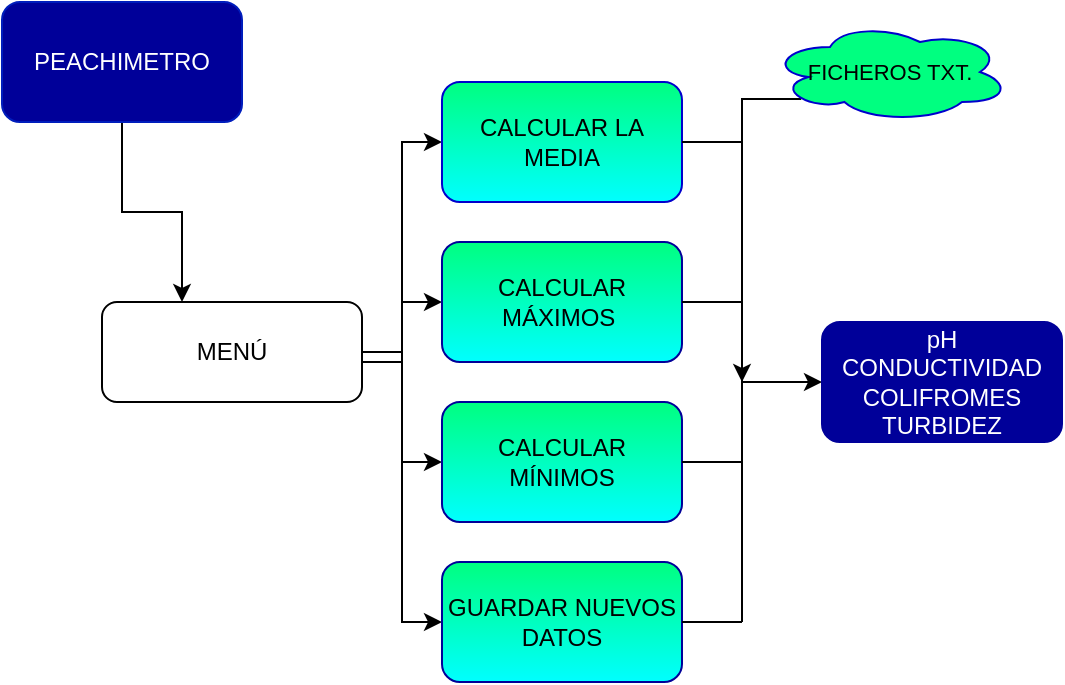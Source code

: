 <mxfile version="14.6.13" type="device"><diagram id="yb3Xr0WLqXGe0t12s23g" name="Página-1"><mxGraphModel dx="768" dy="474" grid="1" gridSize="10" guides="1" tooltips="1" connect="1" arrows="1" fold="1" page="1" pageScale="1" pageWidth="827" pageHeight="1169" math="0" shadow="0"><root><mxCell id="0"/><mxCell id="1" parent="0"/><mxCell id="i44b44MgitBMcWF986yX-42" value="" style="edgeStyle=orthogonalEdgeStyle;rounded=0;orthogonalLoop=1;jettySize=auto;html=1;" parent="1" source="i44b44MgitBMcWF986yX-40" target="i44b44MgitBMcWF986yX-41" edge="1"><mxGeometry relative="1" as="geometry"><Array as="points"><mxPoint x="90" y="135"/><mxPoint x="120" y="135"/></Array></mxGeometry></mxCell><mxCell id="i44b44MgitBMcWF986yX-40" value="PEACHIMETRO" style="rounded=1;whiteSpace=wrap;html=1;strokeColor=#001DBC;fontColor=#ffffff;fillColor=#000099;" parent="1" vertex="1"><mxGeometry x="30" y="30" width="120" height="60" as="geometry"/></mxCell><mxCell id="i44b44MgitBMcWF986yX-54" style="edgeStyle=orthogonalEdgeStyle;rounded=0;orthogonalLoop=1;jettySize=auto;html=1;exitX=1;exitY=0.5;exitDx=0;exitDy=0;entryX=0;entryY=0.5;entryDx=0;entryDy=0;" parent="1" source="i44b44MgitBMcWF986yX-41" target="i44b44MgitBMcWF986yX-44" edge="1"><mxGeometry relative="1" as="geometry"><Array as="points"><mxPoint x="230" y="100"/></Array></mxGeometry></mxCell><mxCell id="i44b44MgitBMcWF986yX-56" style="edgeStyle=orthogonalEdgeStyle;rounded=0;orthogonalLoop=1;jettySize=auto;html=1;exitX=1;exitY=0.5;exitDx=0;exitDy=0;entryX=0;entryY=0.5;entryDx=0;entryDy=0;" parent="1" source="i44b44MgitBMcWF986yX-41" target="i44b44MgitBMcWF986yX-45" edge="1"><mxGeometry relative="1" as="geometry"><Array as="points"><mxPoint x="230" y="180"/></Array></mxGeometry></mxCell><mxCell id="i44b44MgitBMcWF986yX-57" style="edgeStyle=orthogonalEdgeStyle;rounded=0;orthogonalLoop=1;jettySize=auto;html=1;exitX=1;exitY=0.75;exitDx=0;exitDy=0;entryX=0;entryY=0.5;entryDx=0;entryDy=0;" parent="1" source="i44b44MgitBMcWF986yX-41" target="i44b44MgitBMcWF986yX-47" edge="1"><mxGeometry relative="1" as="geometry"><Array as="points"><mxPoint x="210" y="210"/><mxPoint x="230" y="210"/><mxPoint x="230" y="260"/></Array></mxGeometry></mxCell><mxCell id="i44b44MgitBMcWF986yX-58" style="edgeStyle=orthogonalEdgeStyle;rounded=0;orthogonalLoop=1;jettySize=auto;html=1;exitX=1;exitY=0.5;exitDx=0;exitDy=0;entryX=0;entryY=0.5;entryDx=0;entryDy=0;" parent="1" source="i44b44MgitBMcWF986yX-41" target="i44b44MgitBMcWF986yX-48" edge="1"><mxGeometry relative="1" as="geometry"><Array as="points"><mxPoint x="230" y="340"/></Array></mxGeometry></mxCell><mxCell id="i44b44MgitBMcWF986yX-41" value="MENÚ" style="whiteSpace=wrap;html=1;rounded=1;" parent="1" vertex="1"><mxGeometry x="80" y="180" width="130" height="50" as="geometry"/></mxCell><mxCell id="i44b44MgitBMcWF986yX-44" value="&lt;font color=&quot;#000000&quot;&gt;CALCULAR LA MEDIA&lt;/font&gt;" style="rounded=1;whiteSpace=wrap;html=1;fillColor=#00FF80;gradientColor=#00FFFF;strokeColor=#0000CC;" parent="1" vertex="1"><mxGeometry x="250" y="70" width="120" height="60" as="geometry"/></mxCell><mxCell id="i44b44MgitBMcWF986yX-55" style="edgeStyle=orthogonalEdgeStyle;rounded=0;orthogonalLoop=1;jettySize=auto;html=1;exitX=0;exitY=0.5;exitDx=0;exitDy=0;entryX=0;entryY=0.5;entryDx=0;entryDy=0;" parent="1" source="i44b44MgitBMcWF986yX-45" target="i44b44MgitBMcWF986yX-45" edge="1"><mxGeometry relative="1" as="geometry"><mxPoint x="230" y="210" as="targetPoint"/></mxGeometry></mxCell><mxCell id="i44b44MgitBMcWF986yX-45" value="CALCULAR MÁXIMOS&amp;nbsp;" style="rounded=1;whiteSpace=wrap;html=1;fillColor=#00FF80;gradientColor=#00FFFF;strokeColor=#000099;" parent="1" vertex="1"><mxGeometry x="250" y="150" width="120" height="60" as="geometry"/></mxCell><mxCell id="i44b44MgitBMcWF986yX-47" value="CALCULAR MÍNIMOS" style="rounded=1;whiteSpace=wrap;html=1;fillColor=#00FF80;gradientColor=#00FFFF;strokeColor=#000099;" parent="1" vertex="1"><mxGeometry x="250" y="230" width="120" height="60" as="geometry"/></mxCell><mxCell id="i44b44MgitBMcWF986yX-48" value="GUARDAR NUEVOS DATOS" style="rounded=1;whiteSpace=wrap;html=1;fillColor=#00FF80;gradientColor=#00FFFF;strokeColor=#000099;" parent="1" vertex="1"><mxGeometry x="250" y="310" width="120" height="60" as="geometry"/></mxCell><mxCell id="kxuxHBTs3yK8dq9hFuqy-22" value="" style="endArrow=none;html=1;exitX=1;exitY=0.5;exitDx=0;exitDy=0;" edge="1" parent="1" source="i44b44MgitBMcWF986yX-45"><mxGeometry width="50" height="50" relative="1" as="geometry"><mxPoint x="380" y="240" as="sourcePoint"/><mxPoint x="400" y="180" as="targetPoint"/></mxGeometry></mxCell><mxCell id="kxuxHBTs3yK8dq9hFuqy-24" value="" style="endArrow=none;html=1;exitX=1;exitY=0.5;exitDx=0;exitDy=0;" edge="1" parent="1" source="i44b44MgitBMcWF986yX-47"><mxGeometry width="50" height="50" relative="1" as="geometry"><mxPoint x="380" y="190" as="sourcePoint"/><mxPoint x="400" y="260" as="targetPoint"/><Array as="points"/></mxGeometry></mxCell><mxCell id="kxuxHBTs3yK8dq9hFuqy-25" value="" style="endArrow=none;html=1;exitX=1;exitY=0.5;exitDx=0;exitDy=0;" edge="1" parent="1" source="i44b44MgitBMcWF986yX-44"><mxGeometry width="50" height="50" relative="1" as="geometry"><mxPoint x="380" y="190" as="sourcePoint"/><mxPoint x="400" y="100" as="targetPoint"/><Array as="points"/></mxGeometry></mxCell><mxCell id="kxuxHBTs3yK8dq9hFuqy-26" value="" style="endArrow=none;html=1;exitX=1;exitY=0.5;exitDx=0;exitDy=0;" edge="1" parent="1"><mxGeometry width="50" height="50" relative="1" as="geometry"><mxPoint x="370" y="260" as="sourcePoint"/><mxPoint x="400" y="260" as="targetPoint"/><Array as="points"/></mxGeometry></mxCell><mxCell id="kxuxHBTs3yK8dq9hFuqy-27" value="" style="endArrow=none;html=1;exitX=1;exitY=0.5;exitDx=0;exitDy=0;" edge="1" parent="1" source="i44b44MgitBMcWF986yX-48"><mxGeometry width="50" height="50" relative="1" as="geometry"><mxPoint x="380" y="270" as="sourcePoint"/><mxPoint x="400" y="340" as="targetPoint"/><Array as="points"/></mxGeometry></mxCell><mxCell id="kxuxHBTs3yK8dq9hFuqy-28" value="" style="endArrow=none;html=1;" edge="1" parent="1"><mxGeometry width="50" height="50" relative="1" as="geometry"><mxPoint x="400" y="340" as="sourcePoint"/><mxPoint x="400" y="100" as="targetPoint"/><Array as="points"><mxPoint x="400" y="220"/></Array></mxGeometry></mxCell><mxCell id="kxuxHBTs3yK8dq9hFuqy-29" value="" style="endArrow=classic;html=1;" edge="1" parent="1"><mxGeometry width="50" height="50" relative="1" as="geometry"><mxPoint x="400" y="220" as="sourcePoint"/><mxPoint x="440" y="220" as="targetPoint"/></mxGeometry></mxCell><mxCell id="kxuxHBTs3yK8dq9hFuqy-31" value="pH&lt;br&gt;CONDUCTIVIDAD&lt;br&gt;COLIFROMES&lt;br&gt;TURBIDEZ" style="rounded=1;whiteSpace=wrap;html=1;strokeColor=#000099;fillColor=#000099;gradientColor=#000099;fontColor=#FFFFFF;" vertex="1" parent="1"><mxGeometry x="440" y="190" width="120" height="60" as="geometry"/></mxCell><mxCell id="kxuxHBTs3yK8dq9hFuqy-37" style="edgeStyle=orthogonalEdgeStyle;rounded=0;orthogonalLoop=1;jettySize=auto;html=1;exitX=0.13;exitY=0.77;exitDx=0;exitDy=0;exitPerimeter=0;fontSize=8;fontColor=#FFFFFF;" edge="1" parent="1" source="kxuxHBTs3yK8dq9hFuqy-34"><mxGeometry relative="1" as="geometry"><mxPoint x="400" y="220" as="targetPoint"/><Array as="points"><mxPoint x="400" y="79"/></Array></mxGeometry></mxCell><mxCell id="kxuxHBTs3yK8dq9hFuqy-34" value="&lt;font style=&quot;font-size: 11px&quot;&gt;FICHEROS TXT.&lt;/font&gt;" style="ellipse;shape=cloud;whiteSpace=wrap;html=1;align=center;strokeColor=#0000CC;fillColor=#00FF80;" vertex="1" parent="1"><mxGeometry x="414" y="40" width="120" height="50" as="geometry"/></mxCell></root></mxGraphModel></diagram></mxfile>
